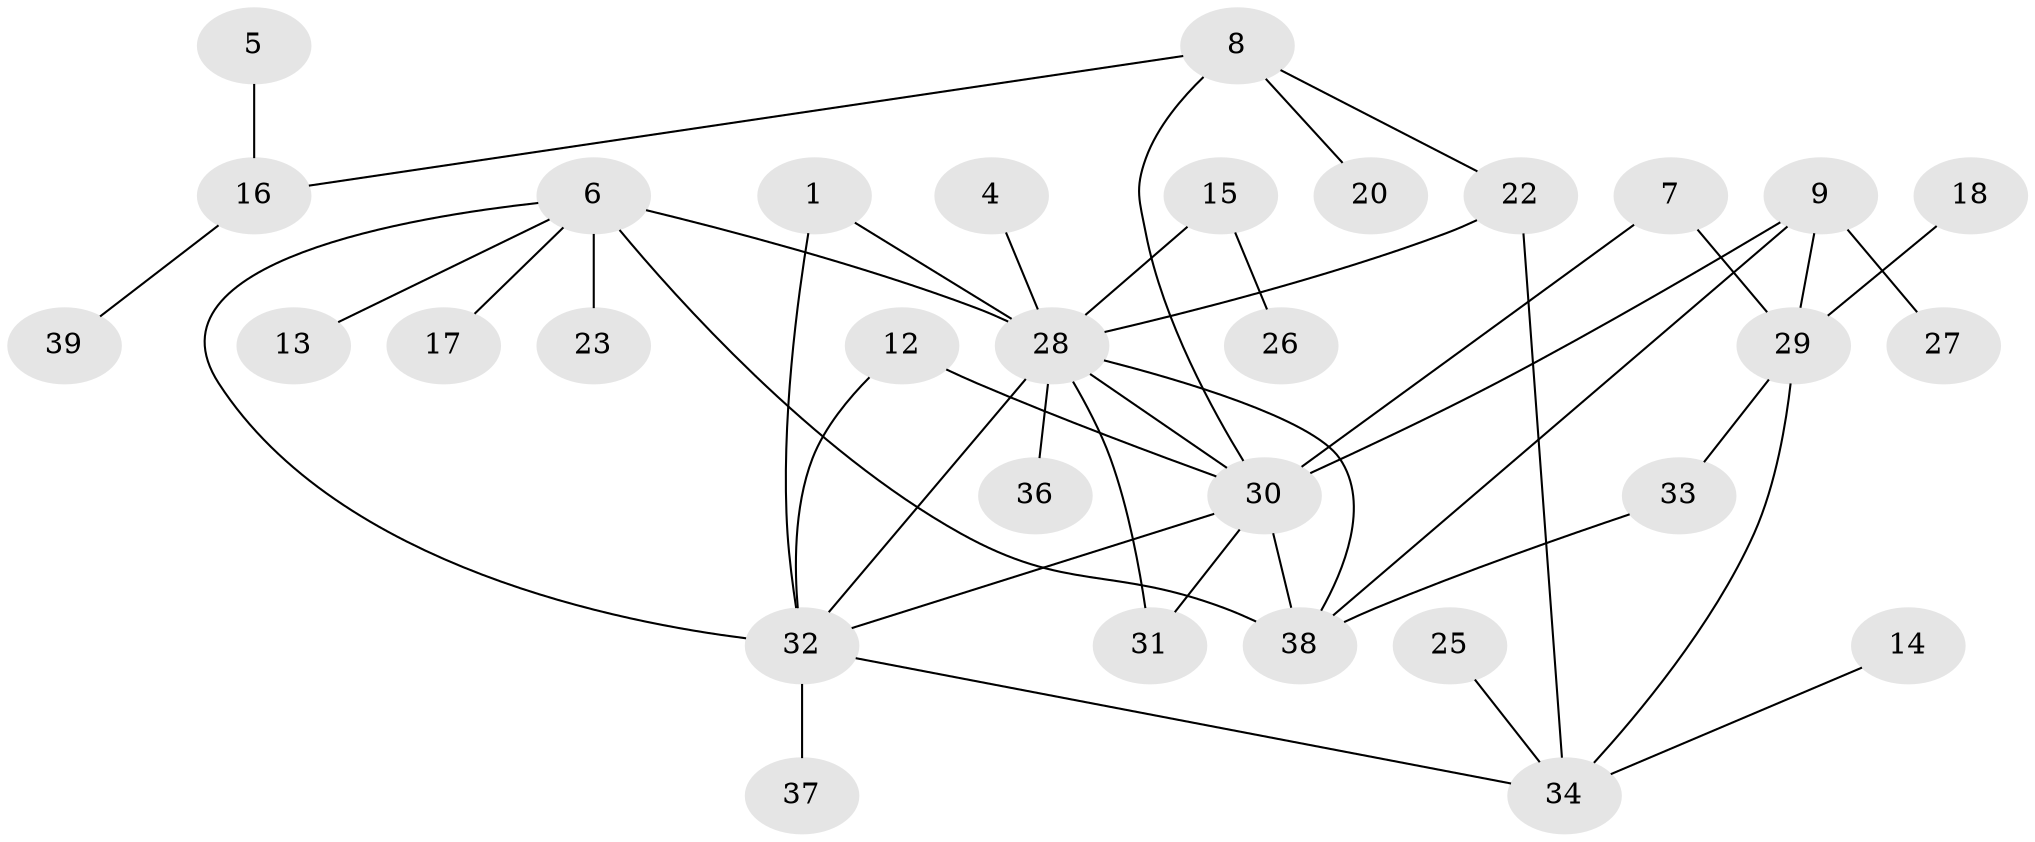 // original degree distribution, {2: 0.3333333333333333, 4: 0.11538461538461539, 0: 0.0641025641025641, 1: 0.2948717948717949, 5: 0.0641025641025641, 3: 0.1282051282051282}
// Generated by graph-tools (version 1.1) at 2025/25/03/09/25 03:25:16]
// undirected, 31 vertices, 43 edges
graph export_dot {
graph [start="1"]
  node [color=gray90,style=filled];
  1;
  4;
  5;
  6;
  7;
  8;
  9;
  12;
  13;
  14;
  15;
  16;
  17;
  18;
  20;
  22;
  23;
  25;
  26;
  27;
  28;
  29;
  30;
  31;
  32;
  33;
  34;
  36;
  37;
  38;
  39;
  1 -- 28 [weight=1.0];
  1 -- 32 [weight=1.0];
  4 -- 28 [weight=1.0];
  5 -- 16 [weight=1.0];
  6 -- 13 [weight=1.0];
  6 -- 17 [weight=1.0];
  6 -- 23 [weight=1.0];
  6 -- 28 [weight=2.0];
  6 -- 32 [weight=1.0];
  6 -- 38 [weight=1.0];
  7 -- 29 [weight=1.0];
  7 -- 30 [weight=1.0];
  8 -- 16 [weight=1.0];
  8 -- 20 [weight=1.0];
  8 -- 22 [weight=1.0];
  8 -- 30 [weight=1.0];
  9 -- 27 [weight=1.0];
  9 -- 29 [weight=1.0];
  9 -- 30 [weight=1.0];
  9 -- 38 [weight=1.0];
  12 -- 30 [weight=1.0];
  12 -- 32 [weight=1.0];
  14 -- 34 [weight=1.0];
  15 -- 26 [weight=1.0];
  15 -- 28 [weight=1.0];
  16 -- 39 [weight=1.0];
  18 -- 29 [weight=1.0];
  22 -- 28 [weight=1.0];
  22 -- 34 [weight=1.0];
  25 -- 34 [weight=1.0];
  28 -- 30 [weight=1.0];
  28 -- 31 [weight=1.0];
  28 -- 32 [weight=1.0];
  28 -- 36 [weight=1.0];
  28 -- 38 [weight=1.0];
  29 -- 33 [weight=1.0];
  29 -- 34 [weight=1.0];
  30 -- 31 [weight=1.0];
  30 -- 32 [weight=1.0];
  30 -- 38 [weight=1.0];
  32 -- 34 [weight=1.0];
  32 -- 37 [weight=1.0];
  33 -- 38 [weight=1.0];
}
